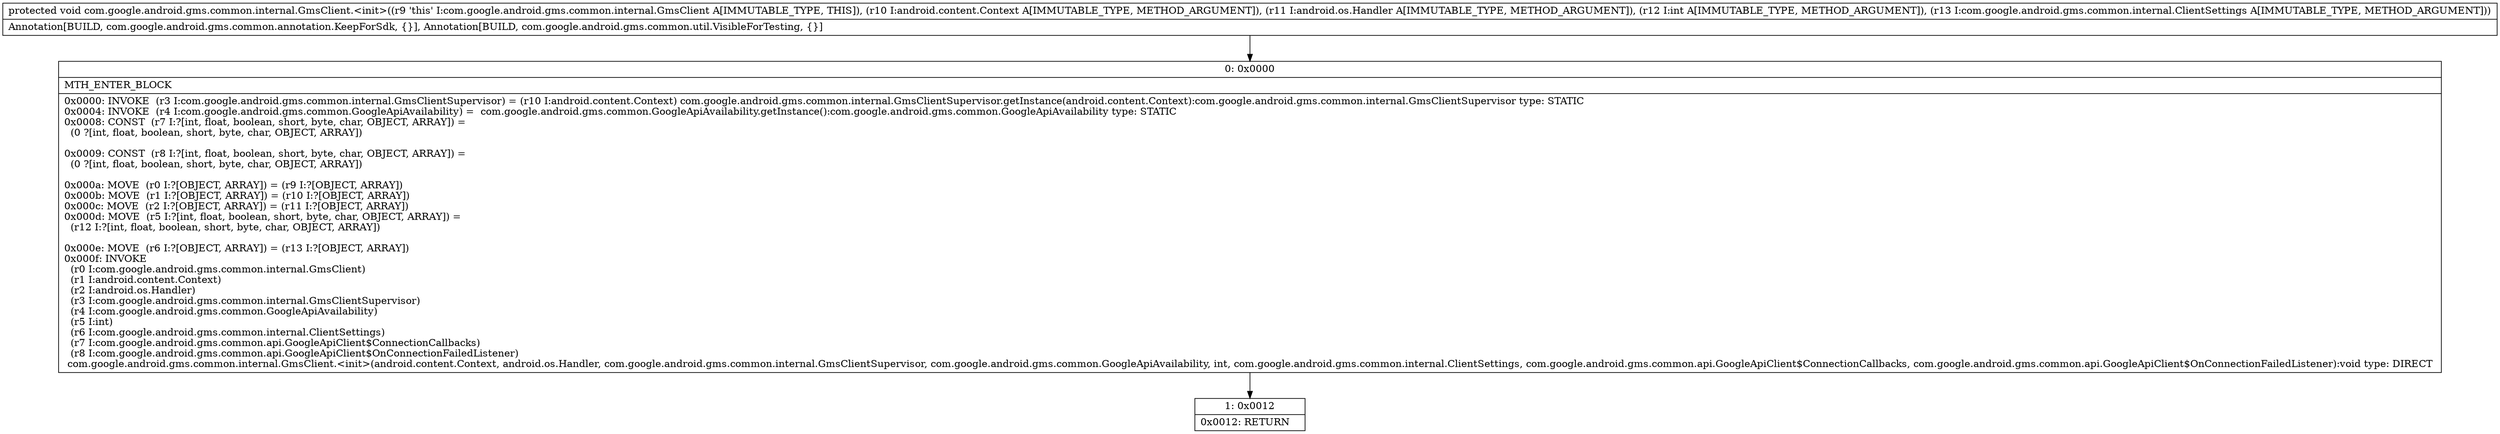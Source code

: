 digraph "CFG forcom.google.android.gms.common.internal.GmsClient.\<init\>(Landroid\/content\/Context;Landroid\/os\/Handler;ILcom\/google\/android\/gms\/common\/internal\/ClientSettings;)V" {
Node_0 [shape=record,label="{0\:\ 0x0000|MTH_ENTER_BLOCK\l|0x0000: INVOKE  (r3 I:com.google.android.gms.common.internal.GmsClientSupervisor) = (r10 I:android.content.Context) com.google.android.gms.common.internal.GmsClientSupervisor.getInstance(android.content.Context):com.google.android.gms.common.internal.GmsClientSupervisor type: STATIC \l0x0004: INVOKE  (r4 I:com.google.android.gms.common.GoogleApiAvailability) =  com.google.android.gms.common.GoogleApiAvailability.getInstance():com.google.android.gms.common.GoogleApiAvailability type: STATIC \l0x0008: CONST  (r7 I:?[int, float, boolean, short, byte, char, OBJECT, ARRAY]) = \l  (0 ?[int, float, boolean, short, byte, char, OBJECT, ARRAY])\l \l0x0009: CONST  (r8 I:?[int, float, boolean, short, byte, char, OBJECT, ARRAY]) = \l  (0 ?[int, float, boolean, short, byte, char, OBJECT, ARRAY])\l \l0x000a: MOVE  (r0 I:?[OBJECT, ARRAY]) = (r9 I:?[OBJECT, ARRAY]) \l0x000b: MOVE  (r1 I:?[OBJECT, ARRAY]) = (r10 I:?[OBJECT, ARRAY]) \l0x000c: MOVE  (r2 I:?[OBJECT, ARRAY]) = (r11 I:?[OBJECT, ARRAY]) \l0x000d: MOVE  (r5 I:?[int, float, boolean, short, byte, char, OBJECT, ARRAY]) = \l  (r12 I:?[int, float, boolean, short, byte, char, OBJECT, ARRAY])\l \l0x000e: MOVE  (r6 I:?[OBJECT, ARRAY]) = (r13 I:?[OBJECT, ARRAY]) \l0x000f: INVOKE  \l  (r0 I:com.google.android.gms.common.internal.GmsClient)\l  (r1 I:android.content.Context)\l  (r2 I:android.os.Handler)\l  (r3 I:com.google.android.gms.common.internal.GmsClientSupervisor)\l  (r4 I:com.google.android.gms.common.GoogleApiAvailability)\l  (r5 I:int)\l  (r6 I:com.google.android.gms.common.internal.ClientSettings)\l  (r7 I:com.google.android.gms.common.api.GoogleApiClient$ConnectionCallbacks)\l  (r8 I:com.google.android.gms.common.api.GoogleApiClient$OnConnectionFailedListener)\l com.google.android.gms.common.internal.GmsClient.\<init\>(android.content.Context, android.os.Handler, com.google.android.gms.common.internal.GmsClientSupervisor, com.google.android.gms.common.GoogleApiAvailability, int, com.google.android.gms.common.internal.ClientSettings, com.google.android.gms.common.api.GoogleApiClient$ConnectionCallbacks, com.google.android.gms.common.api.GoogleApiClient$OnConnectionFailedListener):void type: DIRECT \l}"];
Node_1 [shape=record,label="{1\:\ 0x0012|0x0012: RETURN   \l}"];
MethodNode[shape=record,label="{protected void com.google.android.gms.common.internal.GmsClient.\<init\>((r9 'this' I:com.google.android.gms.common.internal.GmsClient A[IMMUTABLE_TYPE, THIS]), (r10 I:android.content.Context A[IMMUTABLE_TYPE, METHOD_ARGUMENT]), (r11 I:android.os.Handler A[IMMUTABLE_TYPE, METHOD_ARGUMENT]), (r12 I:int A[IMMUTABLE_TYPE, METHOD_ARGUMENT]), (r13 I:com.google.android.gms.common.internal.ClientSettings A[IMMUTABLE_TYPE, METHOD_ARGUMENT]))  | Annotation[BUILD, com.google.android.gms.common.annotation.KeepForSdk, \{\}], Annotation[BUILD, com.google.android.gms.common.util.VisibleForTesting, \{\}]\l}"];
MethodNode -> Node_0;
Node_0 -> Node_1;
}

